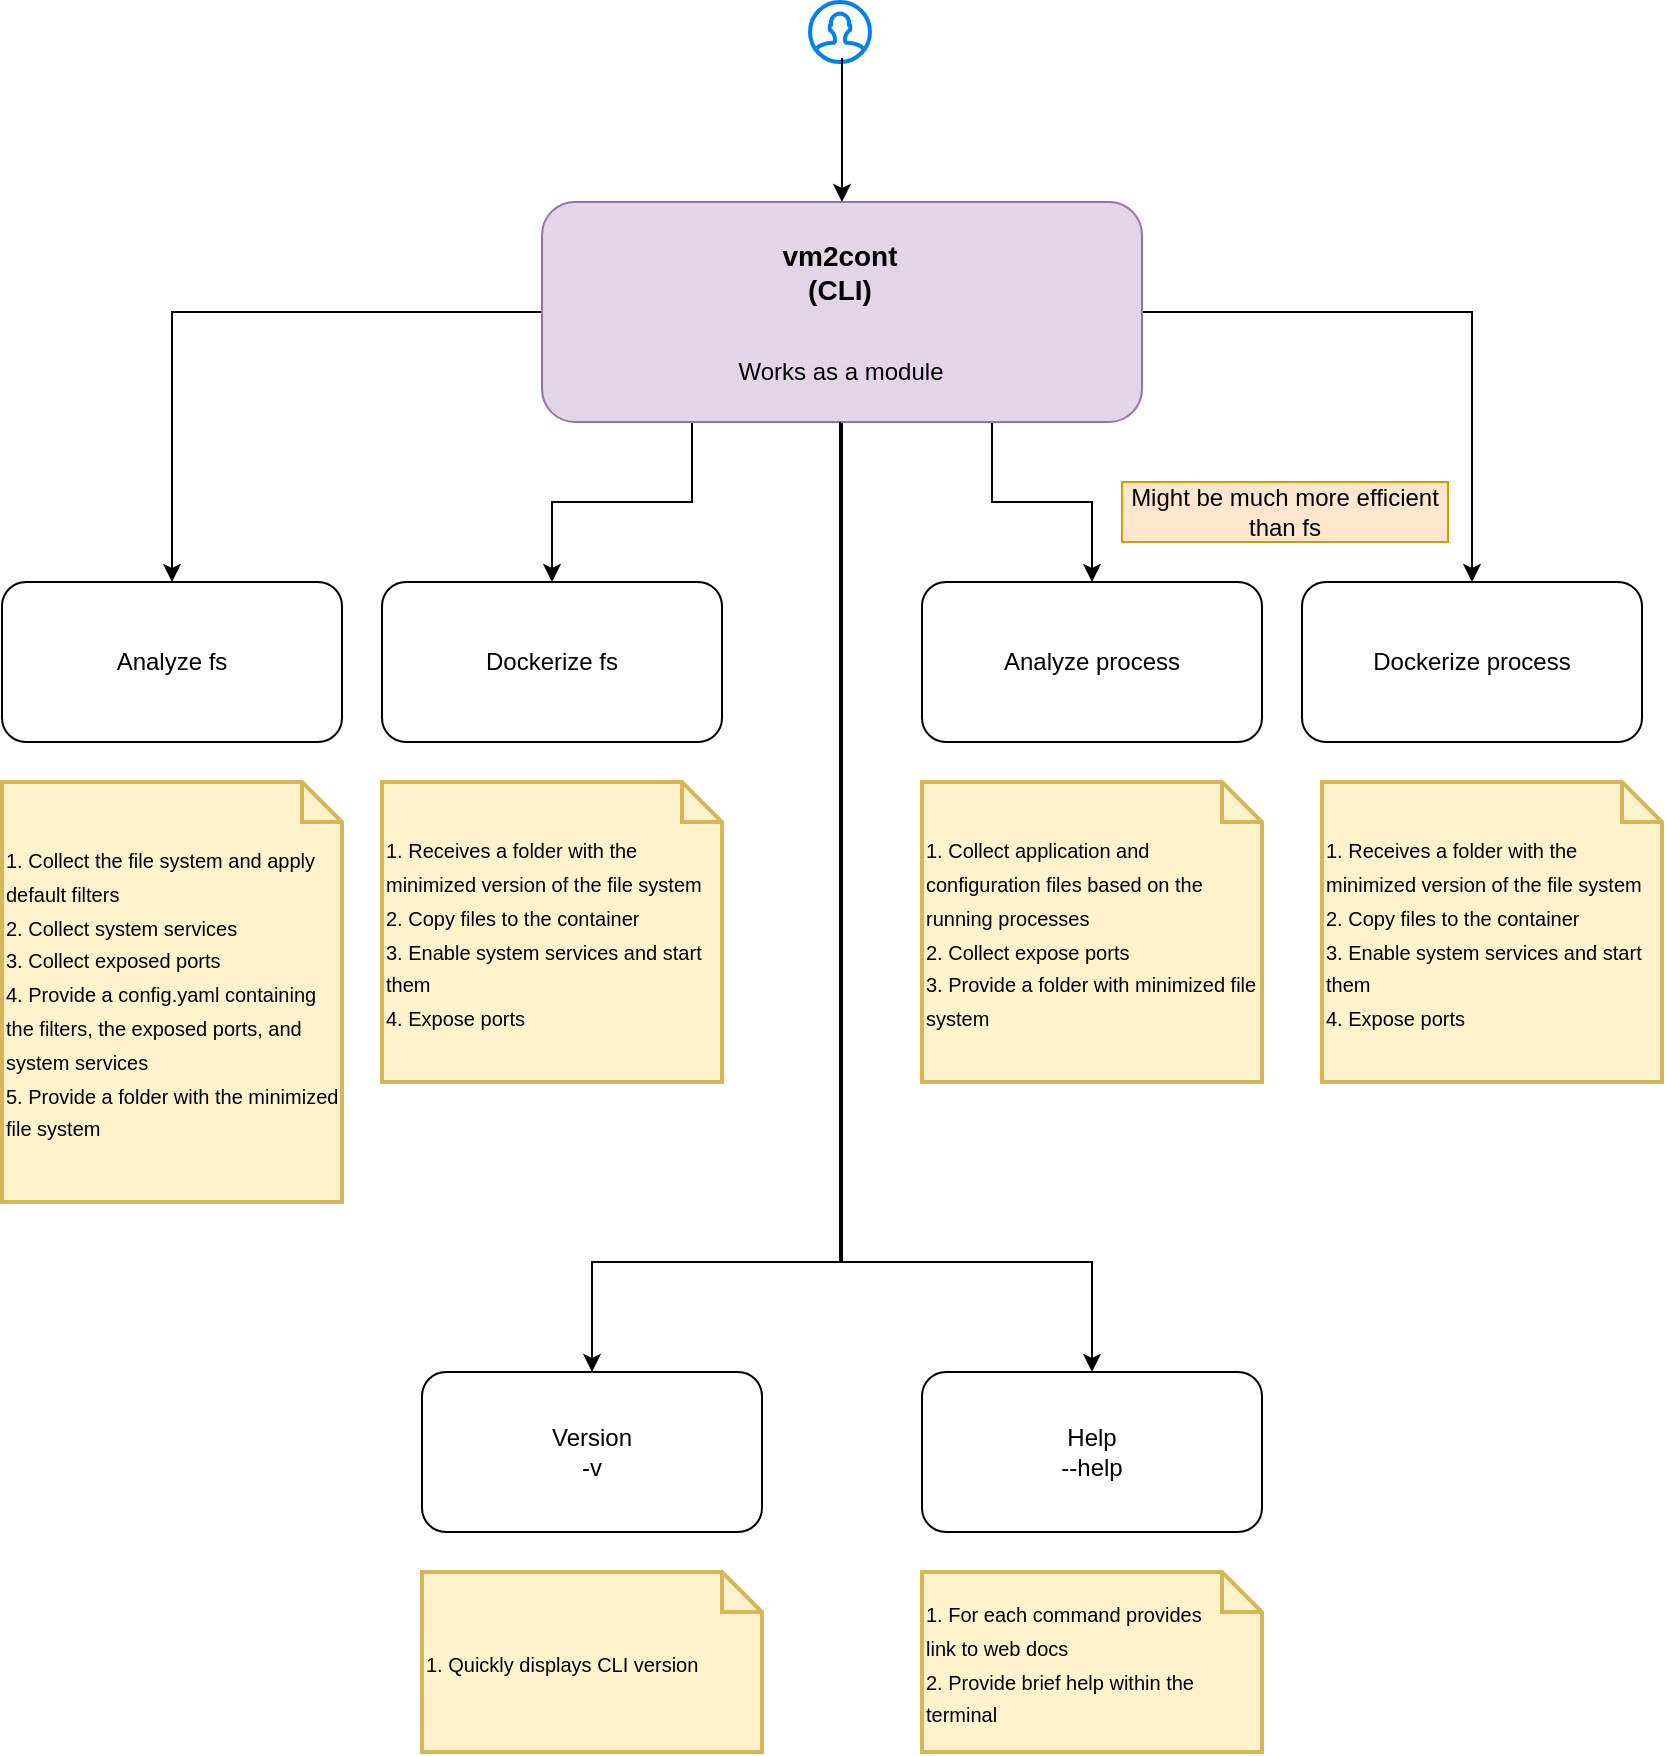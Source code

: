 <mxfile version="24.8.4">
  <diagram name="general" id="V9hHeblfETCl9dgACQwb">
    <mxGraphModel dx="2420" dy="873" grid="1" gridSize="10" guides="1" tooltips="1" connect="1" arrows="1" fold="1" page="1" pageScale="1" pageWidth="827" pageHeight="1169" math="0" shadow="0">
      <root>
        <mxCell id="0" />
        <mxCell id="1" parent="0" />
        <mxCell id="zZdBqPPr3vYQGnGZT4Qj-5" style="edgeStyle=orthogonalEdgeStyle;rounded=0;orthogonalLoop=1;jettySize=auto;html=1;exitX=1;exitY=0.5;exitDx=0;exitDy=0;" edge="1" parent="1" source="fJoIZStwYssJqCRf20SM-1" target="zZdBqPPr3vYQGnGZT4Qj-2">
          <mxGeometry relative="1" as="geometry" />
        </mxCell>
        <mxCell id="zZdBqPPr3vYQGnGZT4Qj-7" style="edgeStyle=orthogonalEdgeStyle;rounded=0;orthogonalLoop=1;jettySize=auto;html=1;exitX=0.75;exitY=1;exitDx=0;exitDy=0;entryX=0.5;entryY=0;entryDx=0;entryDy=0;" edge="1" parent="1" source="fJoIZStwYssJqCRf20SM-1" target="fJoIZStwYssJqCRf20SM-14">
          <mxGeometry relative="1" as="geometry" />
        </mxCell>
        <mxCell id="zZdBqPPr3vYQGnGZT4Qj-10" style="edgeStyle=orthogonalEdgeStyle;rounded=0;orthogonalLoop=1;jettySize=auto;html=1;exitX=0.5;exitY=1;exitDx=0;exitDy=0;" edge="1" parent="1" source="fJoIZStwYssJqCRf20SM-1" target="fJoIZStwYssJqCRf20SM-8">
          <mxGeometry relative="1" as="geometry">
            <Array as="points">
              <mxPoint x="400" y="780" />
              <mxPoint x="275" y="780" />
            </Array>
          </mxGeometry>
        </mxCell>
        <mxCell id="zZdBqPPr3vYQGnGZT4Qj-16" style="edgeStyle=orthogonalEdgeStyle;rounded=0;orthogonalLoop=1;jettySize=auto;html=1;exitX=0.25;exitY=1;exitDx=0;exitDy=0;" edge="1" parent="1" source="fJoIZStwYssJqCRf20SM-1" target="zZdBqPPr3vYQGnGZT4Qj-13">
          <mxGeometry relative="1" as="geometry" />
        </mxCell>
        <mxCell id="zZdBqPPr3vYQGnGZT4Qj-17" style="edgeStyle=orthogonalEdgeStyle;rounded=0;orthogonalLoop=1;jettySize=auto;html=1;exitX=0;exitY=0.5;exitDx=0;exitDy=0;entryX=0.5;entryY=0;entryDx=0;entryDy=0;" edge="1" parent="1" source="fJoIZStwYssJqCRf20SM-1" target="zZdBqPPr3vYQGnGZT4Qj-11">
          <mxGeometry relative="1" as="geometry" />
        </mxCell>
        <mxCell id="fJoIZStwYssJqCRf20SM-1" value="" style="rounded=1;whiteSpace=wrap;html=1;fillColor=#e1d5e7;strokeColor=#9673a6;" parent="1" vertex="1">
          <mxGeometry x="250" y="250" width="300" height="110" as="geometry" />
        </mxCell>
        <mxCell id="fJoIZStwYssJqCRf20SM-2" value="" style="html=1;verticalLabelPosition=bottom;align=center;labelBackgroundColor=#ffffff;verticalAlign=top;strokeWidth=2;strokeColor=#0080F0;shadow=0;dashed=0;shape=mxgraph.ios7.icons.user;" parent="1" vertex="1">
          <mxGeometry x="384" y="150" width="30" height="30" as="geometry" />
        </mxCell>
        <mxCell id="fJoIZStwYssJqCRf20SM-3" value="" style="endArrow=classic;html=1;rounded=0;exitX=0.533;exitY=0.933;exitDx=0;exitDy=0;exitPerimeter=0;" parent="1" source="fJoIZStwYssJqCRf20SM-2" target="fJoIZStwYssJqCRf20SM-1" edge="1">
          <mxGeometry width="50" height="50" relative="1" as="geometry">
            <mxPoint x="390" y="430" as="sourcePoint" />
            <mxPoint x="440" y="380" as="targetPoint" />
          </mxGeometry>
        </mxCell>
        <mxCell id="fJoIZStwYssJqCRf20SM-4" value="&lt;font style=&quot;font-size: 14px;&quot;&gt;&lt;b&gt;vm2cont&lt;/b&gt;&lt;/font&gt;&lt;div style=&quot;font-size: 14px;&quot;&gt;&lt;font style=&quot;font-size: 14px;&quot;&gt;&lt;b&gt;(CLI)&lt;/b&gt;&lt;/font&gt;&lt;/div&gt;" style="text;html=1;align=center;verticalAlign=middle;whiteSpace=wrap;rounded=0;" parent="1" vertex="1">
          <mxGeometry x="369" y="270" width="60" height="30" as="geometry" />
        </mxCell>
        <mxCell id="zZdBqPPr3vYQGnGZT4Qj-15" style="edgeStyle=orthogonalEdgeStyle;rounded=0;orthogonalLoop=1;jettySize=auto;html=1;entryX=0.5;entryY=0;entryDx=0;entryDy=0;" edge="1" parent="1" target="fJoIZStwYssJqCRf20SM-11">
          <mxGeometry relative="1" as="geometry">
            <mxPoint x="399" y="360" as="sourcePoint" />
            <Array as="points">
              <mxPoint x="399" y="780" />
              <mxPoint x="525" y="780" />
            </Array>
          </mxGeometry>
        </mxCell>
        <mxCell id="fJoIZStwYssJqCRf20SM-6" value="Works as a module" style="text;html=1;align=center;verticalAlign=middle;whiteSpace=wrap;rounded=0;" parent="1" vertex="1">
          <mxGeometry x="338.5" y="320" width="121" height="30" as="geometry" />
        </mxCell>
        <mxCell id="fJoIZStwYssJqCRf20SM-8" value="Version&lt;div&gt;-v&lt;/div&gt;" style="rounded=1;whiteSpace=wrap;html=1;" parent="1" vertex="1">
          <mxGeometry x="190" y="835" width="170" height="80" as="geometry" />
        </mxCell>
        <mxCell id="fJoIZStwYssJqCRf20SM-11" value="Help&lt;div&gt;--help&lt;/div&gt;" style="rounded=1;whiteSpace=wrap;html=1;" parent="1" vertex="1">
          <mxGeometry x="440" y="835" width="170" height="80" as="geometry" />
        </mxCell>
        <mxCell id="fJoIZStwYssJqCRf20SM-12" value="&lt;font color=&quot;#000000&quot;&gt;&lt;span style=&quot;font-size: 10px;&quot;&gt;1. For each command provides&amp;nbsp;&lt;/span&gt;&lt;/font&gt;&lt;div&gt;&lt;font color=&quot;#000000&quot;&gt;&lt;span style=&quot;font-size: 10px;&quot;&gt;link to web docs&lt;/span&gt;&lt;/font&gt;&lt;div&gt;&lt;font color=&quot;#000000&quot;&gt;&lt;span style=&quot;font-size: 10px;&quot;&gt;2. Provide brief help within the terminal&lt;/span&gt;&lt;/font&gt;&lt;/div&gt;&lt;/div&gt;" style="shape=note;strokeWidth=2;fontSize=14;size=20;whiteSpace=wrap;html=1;fillColor=#fff2cc;strokeColor=#d6b656;fontColor=#666600;align=left;" parent="1" vertex="1">
          <mxGeometry x="440" y="935" width="170" height="90" as="geometry" />
        </mxCell>
        <mxCell id="fJoIZStwYssJqCRf20SM-13" value="&lt;font color=&quot;#000000&quot;&gt;&lt;span style=&quot;font-size: 10px;&quot;&gt;1. Quickly displays CLI version&lt;/span&gt;&lt;/font&gt;" style="shape=note;strokeWidth=2;fontSize=14;size=20;whiteSpace=wrap;html=1;fillColor=#fff2cc;strokeColor=#d6b656;fontColor=#666600;align=left;" parent="1" vertex="1">
          <mxGeometry x="190" y="935" width="170" height="90" as="geometry" />
        </mxCell>
        <mxCell id="fJoIZStwYssJqCRf20SM-14" value="Analyze process" style="rounded=1;whiteSpace=wrap;html=1;" parent="1" vertex="1">
          <mxGeometry x="440" y="440" width="170" height="80" as="geometry" />
        </mxCell>
        <mxCell id="zZdBqPPr3vYQGnGZT4Qj-1" value="&lt;font color=&quot;#000000&quot;&gt;&lt;span style=&quot;font-size: 10px;&quot;&gt;1. Collect application and configuration files based on the running processes&lt;/span&gt;&lt;/font&gt;&lt;div&gt;&lt;font color=&quot;#000000&quot;&gt;&lt;span style=&quot;font-size: 10px;&quot;&gt;2. Collect expose ports&lt;/span&gt;&lt;/font&gt;&lt;/div&gt;&lt;div&gt;&lt;font color=&quot;#000000&quot;&gt;&lt;span style=&quot;font-size: 10px;&quot;&gt;3. Provide a folder with minimized file system&lt;/span&gt;&lt;/font&gt;&lt;/div&gt;" style="shape=note;strokeWidth=2;fontSize=14;size=20;whiteSpace=wrap;html=1;fillColor=#fff2cc;strokeColor=#d6b656;fontColor=#666600;align=left;" vertex="1" parent="1">
          <mxGeometry x="440" y="540" width="170" height="150" as="geometry" />
        </mxCell>
        <mxCell id="zZdBqPPr3vYQGnGZT4Qj-2" value="Dockerize process" style="rounded=1;whiteSpace=wrap;html=1;" vertex="1" parent="1">
          <mxGeometry x="630" y="440" width="170" height="80" as="geometry" />
        </mxCell>
        <mxCell id="zZdBqPPr3vYQGnGZT4Qj-3" value="&lt;font color=&quot;#000000&quot;&gt;&lt;span style=&quot;font-size: 10px;&quot;&gt;1. Receives a folder with the minimized version of the file system&lt;/span&gt;&lt;/font&gt;&lt;div&gt;&lt;font color=&quot;#000000&quot;&gt;&lt;span style=&quot;font-size: 10px;&quot;&gt;2.&amp;nbsp;&lt;/span&gt;&lt;/font&gt;&lt;span style=&quot;font-size: 10px; color: rgb(0, 0, 0); background-color: initial;&quot;&gt;Copy files to the container&lt;/span&gt;&lt;/div&gt;&lt;div&gt;&lt;span style=&quot;font-size: 10px; color: rgb(0, 0, 0); background-color: initial;&quot;&gt;3. Enable system services and start them&lt;/span&gt;&lt;/div&gt;&lt;div&gt;&lt;span style=&quot;font-size: 10px; color: rgb(0, 0, 0); background-color: initial;&quot;&gt;4. Expose ports&lt;/span&gt;&lt;span style=&quot;background-color: initial; color: rgb(0, 0, 0); font-size: 10px;&quot;&gt;&amp;nbsp;&lt;/span&gt;&lt;/div&gt;" style="shape=note;strokeWidth=2;fontSize=14;size=20;whiteSpace=wrap;html=1;fillColor=#fff2cc;strokeColor=#d6b656;fontColor=#666600;align=left;" vertex="1" parent="1">
          <mxGeometry x="640" y="540" width="170" height="150" as="geometry" />
        </mxCell>
        <mxCell id="zZdBqPPr3vYQGnGZT4Qj-11" value="Analyze fs" style="rounded=1;whiteSpace=wrap;html=1;" vertex="1" parent="1">
          <mxGeometry x="-20" y="440" width="170" height="80" as="geometry" />
        </mxCell>
        <mxCell id="zZdBqPPr3vYQGnGZT4Qj-12" value="&lt;font color=&quot;#000000&quot;&gt;&lt;span style=&quot;font-size: 10px;&quot;&gt;1. Collect the file system and apply default filters&lt;/span&gt;&lt;/font&gt;&lt;div&gt;&lt;font color=&quot;#000000&quot;&gt;&lt;span style=&quot;font-size: 10px;&quot;&gt;2. Collect system services&lt;/span&gt;&lt;/font&gt;&lt;/div&gt;&lt;div&gt;&lt;font color=&quot;#000000&quot;&gt;&lt;span style=&quot;font-size: 10px;&quot;&gt;3. Collect exposed ports&lt;/span&gt;&lt;/font&gt;&lt;/div&gt;&lt;div&gt;&lt;font color=&quot;#000000&quot;&gt;&lt;span style=&quot;font-size: 10px;&quot;&gt;4. Provide a config.yaml containing the filters, the exposed ports, and system services&lt;/span&gt;&lt;/font&gt;&lt;/div&gt;&lt;div&gt;&lt;font color=&quot;#000000&quot;&gt;&lt;span style=&quot;font-size: 10px;&quot;&gt;5. Provide a folder with the minimized file system&lt;/span&gt;&lt;/font&gt;&lt;/div&gt;" style="shape=note;strokeWidth=2;fontSize=14;size=20;whiteSpace=wrap;html=1;fillColor=#fff2cc;strokeColor=#d6b656;fontColor=#666600;align=left;" vertex="1" parent="1">
          <mxGeometry x="-20" y="540" width="170" height="210" as="geometry" />
        </mxCell>
        <mxCell id="zZdBqPPr3vYQGnGZT4Qj-13" value="Dockerize fs" style="rounded=1;whiteSpace=wrap;html=1;" vertex="1" parent="1">
          <mxGeometry x="170" y="440" width="170" height="80" as="geometry" />
        </mxCell>
        <mxCell id="zZdBqPPr3vYQGnGZT4Qj-14" value="&lt;font color=&quot;#000000&quot;&gt;&lt;span style=&quot;font-size: 10px;&quot;&gt;1. Receives a folder with the minimized version of the file system&lt;/span&gt;&lt;/font&gt;&lt;div&gt;&lt;font color=&quot;#000000&quot;&gt;&lt;span style=&quot;font-size: 10px;&quot;&gt;2.&amp;nbsp;&lt;/span&gt;&lt;/font&gt;&lt;span style=&quot;font-size: 10px; color: rgb(0, 0, 0); background-color: initial;&quot;&gt;Copy files to the container&lt;/span&gt;&lt;/div&gt;&lt;div&gt;&lt;span style=&quot;font-size: 10px; color: rgb(0, 0, 0); background-color: initial;&quot;&gt;3. Enable system services and start them&lt;/span&gt;&lt;/div&gt;&lt;div&gt;&lt;span style=&quot;font-size: 10px; color: rgb(0, 0, 0); background-color: initial;&quot;&gt;4. Expose ports&lt;/span&gt;&lt;span style=&quot;background-color: initial; color: rgb(0, 0, 0); font-size: 10px;&quot;&gt;&amp;nbsp;&lt;/span&gt;&lt;/div&gt;" style="shape=note;strokeWidth=2;fontSize=14;size=20;whiteSpace=wrap;html=1;fillColor=#fff2cc;strokeColor=#d6b656;fontColor=#666600;align=left;" vertex="1" parent="1">
          <mxGeometry x="170" y="540" width="170" height="150" as="geometry" />
        </mxCell>
        <mxCell id="zZdBqPPr3vYQGnGZT4Qj-18" value="Might be much more efficient than fs" style="text;html=1;align=center;verticalAlign=middle;whiteSpace=wrap;rounded=0;fillColor=#ffe6cc;strokeColor=#d79b00;" vertex="1" parent="1">
          <mxGeometry x="540" y="390" width="163" height="30" as="geometry" />
        </mxCell>
      </root>
    </mxGraphModel>
  </diagram>
</mxfile>
